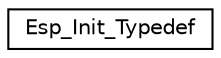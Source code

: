 digraph "Graphical Class Hierarchy"
{
 // LATEX_PDF_SIZE
  edge [fontname="Helvetica",fontsize="10",labelfontname="Helvetica",labelfontsize="10"];
  node [fontname="Helvetica",fontsize="10",shape=record];
  rankdir="LR";
  Node0 [label="Esp_Init_Typedef",height=0.2,width=0.4,color="black", fillcolor="white", style="filled",URL="$structEsp__Init__Typedef.html",tooltip="ESP initialize structure definition."];
}
